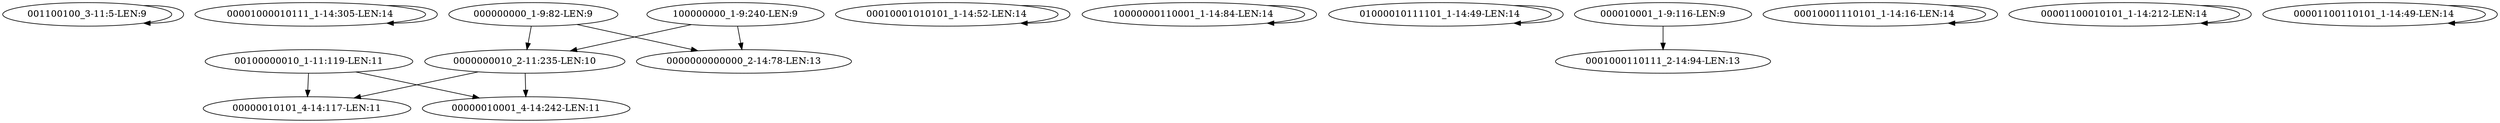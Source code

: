 digraph G {
    "001100100_3-11:5-LEN:9" -> "001100100_3-11:5-LEN:9";
    "00001000010111_1-14:305-LEN:14" -> "00001000010111_1-14:305-LEN:14";
    "0000000010_2-11:235-LEN:10" -> "00000010101_4-14:117-LEN:11";
    "0000000010_2-11:235-LEN:10" -> "00000010001_4-14:242-LEN:11";
    "000000000_1-9:82-LEN:9" -> "0000000010_2-11:235-LEN:10";
    "000000000_1-9:82-LEN:9" -> "0000000000000_2-14:78-LEN:13";
    "00010001010101_1-14:52-LEN:14" -> "00010001010101_1-14:52-LEN:14";
    "10000000110001_1-14:84-LEN:14" -> "10000000110001_1-14:84-LEN:14";
    "01000010111101_1-14:49-LEN:14" -> "01000010111101_1-14:49-LEN:14";
    "00100000010_1-11:119-LEN:11" -> "00000010101_4-14:117-LEN:11";
    "00100000010_1-11:119-LEN:11" -> "00000010001_4-14:242-LEN:11";
    "000010001_1-9:116-LEN:9" -> "0001000110111_2-14:94-LEN:13";
    "00010001110101_1-14:16-LEN:14" -> "00010001110101_1-14:16-LEN:14";
    "100000000_1-9:240-LEN:9" -> "0000000010_2-11:235-LEN:10";
    "100000000_1-9:240-LEN:9" -> "0000000000000_2-14:78-LEN:13";
    "00001100010101_1-14:212-LEN:14" -> "00001100010101_1-14:212-LEN:14";
    "00001100110101_1-14:49-LEN:14" -> "00001100110101_1-14:49-LEN:14";
}
